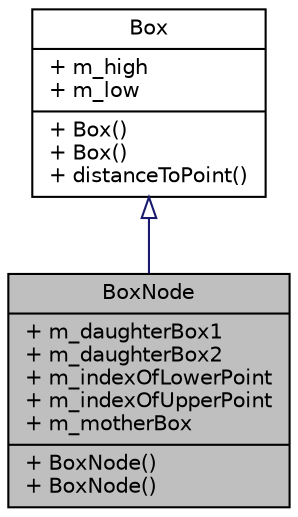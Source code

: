 digraph "BoxNode"
{
 // INTERACTIVE_SVG=YES
  bgcolor="transparent";
  edge [fontname="Helvetica",fontsize="10",labelfontname="Helvetica",labelfontsize="10"];
  node [fontname="Helvetica",fontsize="10",shape=record];
  Node1 [label="{BoxNode\n|+ m_daughterBox1\l+ m_daughterBox2\l+ m_indexOfLowerPoint\l+ m_indexOfUpperPoint\l+ m_motherBox\l|+ BoxNode()\l+ BoxNode()\l}",height=0.2,width=0.4,color="black", fillcolor="grey75", style="filled", fontcolor="black"];
  Node2 -> Node1 [dir="back",color="midnightblue",fontsize="10",style="solid",arrowtail="onormal",fontname="Helvetica"];
  Node2 [label="{Box\n|+ m_high\l+ m_low\l|+ Box()\l+ Box()\l+ distanceToPoint()\l}",height=0.2,width=0.4,color="black",URL="$class_box.html"];
}
